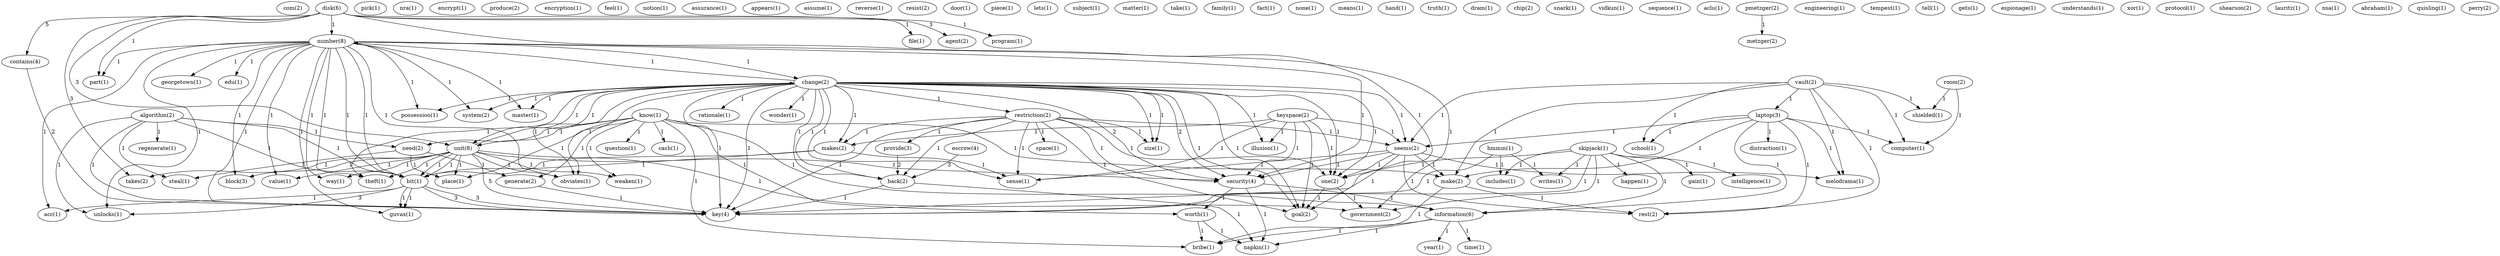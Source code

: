 digraph G {
  com [ label="com(2)" ];
  disk [ label="disk(6)" ];
  number [ label="number(8)" ];
  file [ label="file(1)" ];
  agent [ label="agent(2)" ];
  unit [ label="unit(8)" ];
  part [ label="part(1)" ];
  takes [ label="takes(2)" ];
  contains [ label="contains(4)" ];
  program [ label="program(1)" ];
  key [ label="key(4)" ];
  pick [ label="pick(1)" ];
  keyspace [ label="keyspace(2)" ];
  illusion [ label="illusion(1)" ];
  makes [ label="makes(2)" ];
  seems [ label="seems(2)" ];
  sense [ label="sense(1)" ];
  security [ label="security(4)" ];
  one [ label="one(2)" ];
  goal [ label="goal(2)" ];
  nra [ label="nra(1)" ];
  encrypt [ label="encrypt(1)" ];
  change [ label="change(1)" ];
  master [ label="master(1)" ];
  rationale [ label="rationale(1)" ];
  possession [ label="possession(1)" ];
  system [ label="system(2)" ];
  restriction [ label="restriction(2)" ];
  theft [ label="theft(1)" ];
  wonder [ label="wonder(1)" ];
  obviates [ label="obviates(1)" ];
  size [ label="size(1)" ];
  back [ label="back(2)" ];
  produce [ label="produce(2)" ];
  georgetown [ label="georgetown(1)" ];
  value [ label="value(1)" ];
  block [ label="block(3)" ];
  edu [ label="edu(1)" ];
  bit [ label="bit(11)" ];
  acc [ label="acc(1)" ];
  change [ label="change(2)" ];
  unlocks [ label="unlocks(1)" ];
  bit [ label="bit(1)" ];
  guvax [ label="guvax(1)" ];
  way [ label="way(1)" ];
  government [ label="government(2)" ];
  encryption [ label="encryption(1)" ];
  feel [ label="feel(1)" ];
  notion [ label="notion(1)" ];
  assurance [ label="assurance(1)" ];
  vault [ label="vault(2)" ];
  laptop [ label="laptop(3)" ];
  school [ label="school(1)" ];
  melodrama [ label="melodrama(1)" ];
  make [ label="make(2)" ];
  rest [ label="rest(2)" ];
  computer [ label="computer(1)" ];
  shielded [ label="shielded(1)" ];
  appears [ label="appears(1)" ];
  assume [ label="assume(1)" ];
  reverse [ label="reverse(1)" ];
  resist [ label="resist(2)" ];
  door [ label="door(1)" ];
  piece [ label="piece(1)" ];
  lets [ label="lets(1)" ];
  distraction [ label="distraction(1)" ];
  information [ label="information(6)" ];
  subject [ label="subject(1)" ];
  matter [ label="matter(1)" ];
  take [ label="take(1)" ];
  family [ label="family(1)" ];
  fact [ label="fact(1)" ];
  provide [ label="provide(3)" ];
  space [ label="space(1)" ];
  know [ label="know(1)" ];
  weaken [ label="weaken(1)" ];
  need [ label="need(2)" ];
  place [ label="place(1)" ];
  cash [ label="cash(1)" ];
  generate [ label="generate(2)" ];
  worth [ label="worth(1)" ];
  bribe [ label="bribe(1)" ];
  question [ label="question(1)" ];
  none [ label="none(1)" ];
  means [ label="means(1)" ];
  hand [ label="hand(1)" ];
  truth [ label="truth(1)" ];
  dram [ label="dram(1)" ];
  chip [ label="chip(2)" ];
  snark [ label="snark(1)" ];
  escrow [ label="escrow(4)" ];
  vidkun [ label="vidkun(1)" ];
  sequence [ label="sequence(1)" ];
  aclu [ label="aclu(1)" ];
  pmetzger [ label="pmetzger(2)" ];
  metzger [ label="metzger(2)" ];
  algorithm [ label="algorithm(2)" ];
  steal [ label="steal(1)" ];
  regenerate [ label="regenerate(1)" ];
  engineering [ label="engineering(1)" ];
  tempest [ label="tempest(1)" ];
  tell [ label="tell(1)" ];
  gets [ label="gets(1)" ];
  espionage [ label="espionage(1)" ];
  understands [ label="understands(1)" ];
  xor [ label="xor(1)" ];
  skipjack [ label="skipjack(1)" ];
  gain [ label="gain(1)" ];
  intelligence [ label="intelligence(1)" ];
  happen [ label="happen(1)" ];
  includes [ label="includes(1)" ];
  writes [ label="writes(1)" ];
  protocol [ label="protocol(1)" ];
  napkin [ label="napkin(1)" ];
  shearson [ label="shearson(2)" ];
  hmmm [ label="hmmm(1)" ];
  lauritz [ label="lauritz(1)" ];
  nsa [ label="nsa(1)" ];
  room [ label="room(2)" ];
  year [ label="year(1)" ];
  time [ label="time(1)" ];
  abraham [ label="abraham(1)" ];
  quisling [ label="quisling(1)" ];
  perry [ label="perry(2)" ];
  disk -> number [ label="1" ];
  disk -> file [ label="1" ];
  disk -> agent [ label="3" ];
  disk -> unit [ label="3" ];
  disk -> part [ label="1" ];
  disk -> takes [ label="3" ];
  disk -> contains [ label="5" ];
  disk -> program [ label="1" ];
  disk -> key [ label="1" ];
  keyspace -> illusion [ label="1" ];
  keyspace -> makes [ label="1" ];
  keyspace -> seems [ label="1" ];
  keyspace -> sense [ label="1" ];
  keyspace -> security [ label="1" ];
  keyspace -> one [ label="1" ];
  keyspace -> goal [ label="1" ];
  change -> number [ label="1" ];
  change -> master [ label="1" ];
  change -> rationale [ label="1" ];
  change -> illusion [ label="1" ];
  change -> possession [ label="1" ];
  change -> system [ label="1" ];
  change -> restriction [ label="1" ];
  change -> unit [ label="1" ];
  change -> theft [ label="1" ];
  change -> makes [ label="1" ];
  change -> seems [ label="1" ];
  change -> sense [ label="1" ];
  change -> wonder [ label="1" ];
  change -> obviates [ label="1" ];
  change -> size [ label="1" ];
  change -> back [ label="1" ];
  change -> security [ label="2" ];
  change -> one [ label="1" ];
  change -> goal [ label="1" ];
  change -> key [ label="1" ];
  number -> master [ label="1" ];
  number -> georgetown [ label="1" ];
  number -> possession [ label="1" ];
  number -> system [ label="1" ];
  number -> value [ label="1" ];
  number -> theft [ label="1" ];
  number -> block [ label="1" ];
  number -> edu [ label="1" ];
  number -> bit [ label="1" ];
  number -> acc [ label="1" ];
  number -> change [ label="1" ];
  number -> unlocks [ label="1" ];
  number -> obviates [ label="1" ];
  number -> part [ label="1" ];
  number -> bit [ label="1" ];
  number -> guvax [ label="1" ];
  number -> security [ label="1" ];
  number -> way [ label="1" ];
  number -> government [ label="1" ];
  number -> key [ label="1" ];
  vault -> laptop [ label="1" ];
  vault -> school [ label="1" ];
  vault -> seems [ label="1" ];
  vault -> melodrama [ label="1" ];
  vault -> make [ label="1" ];
  vault -> rest [ label="1" ];
  vault -> computer [ label="1" ];
  vault -> shielded [ label="1" ];
  laptop -> school [ label="1" ];
  laptop -> seems [ label="1" ];
  laptop -> melodrama [ label="1" ];
  laptop -> distraction [ label="1" ];
  laptop -> make [ label="1" ];
  laptop -> rest [ label="1" ];
  laptop -> information [ label="1" ];
  laptop -> computer [ label="1" ];
  restriction -> makes [ label="1" ];
  restriction -> seems [ label="1" ];
  restriction -> sense [ label="1" ];
  restriction -> provide [ label="1" ];
  restriction -> size [ label="1" ];
  restriction -> back [ label="1" ];
  restriction -> security [ label="1" ];
  restriction -> space [ label="1" ];
  restriction -> one [ label="1" ];
  restriction -> goal [ label="1" ];
  restriction -> key [ label="1" ];
  know -> unit [ label="1" ];
  know -> weaken [ label="1" ];
  know -> need [ label="1" ];
  know -> place [ label="1" ];
  know -> make [ label="1" ];
  know -> cash [ label="1" ];
  know -> generate [ label="1" ];
  know -> worth [ label="1" ];
  know -> information [ label="1" ];
  know -> bribe [ label="1" ];
  know -> question [ label="1" ];
  unit -> weaken [ label="1" ];
  unit -> value [ label="1" ];
  unit -> theft [ label="1" ];
  unit -> block [ label="1" ];
  unit -> bit [ label="1" ];
  unit -> change [ label="1" ];
  unit -> obviates [ label="1" ];
  unit -> place [ label="1" ];
  unit -> bit [ label="1" ];
  unit -> takes [ label="1" ];
  unit -> security [ label="1" ];
  unit -> way [ label="1" ];
  unit -> government [ label="1" ];
  unit -> key [ label="5" ];
  makes -> sense [ label="1" ];
  makes -> bit [ label="1" ];
  makes -> bit [ label="1" ];
  seems -> sense [ label="1" ];
  seems -> melodrama [ label="1" ];
  seems -> make [ label="1" ];
  seems -> rest [ label="1" ];
  seems -> security [ label="1" ];
  seems -> one [ label="1" ];
  seems -> goal [ label="1" ];
  escrow -> back [ label="3" ];
  pmetzger -> metzger [ label="1" ];
  algorithm -> bit [ label="1" ];
  algorithm -> need [ label="1" ];
  algorithm -> unlocks [ label="1" ];
  algorithm -> bit [ label="1" ];
  algorithm -> steal [ label="1" ];
  algorithm -> regenerate [ label="1" ];
  algorithm -> key [ label="1" ];
  bit -> acc [ label="1" ];
  bit -> unlocks [ label="3" ];
  bit -> guvax [ label="1" ];
  bit -> key [ label="3" ];
  need -> place [ label="1" ];
  need -> generate [ label="1" ];
  need -> steal [ label="1" ];
  change -> obviates [ label="1" ];
  change -> size [ label="1" ];
  change -> back [ label="1" ];
  change -> security [ label="2" ];
  change -> one [ label="1" ];
  change -> goal [ label="1" ];
  change -> key [ label="1" ];
  provide -> back [ label="2" ];
  bit -> guvax [ label="1" ];
  bit -> key [ label="3" ];
  make -> rest [ label="1" ];
  make -> bribe [ label="1" ];
  skipjack -> gain [ label="1" ];
  skipjack -> intelligence [ label="1" ];
  skipjack -> happen [ label="1" ];
  skipjack -> information [ label="1" ];
  skipjack -> one [ label="1" ];
  skipjack -> includes [ label="1" ];
  skipjack -> writes [ label="1" ];
  skipjack -> government [ label="1" ];
  skipjack -> key [ label="1" ];
  back -> napkin [ label="1" ];
  back -> key [ label="1" ];
  hmmm -> includes [ label="1" ];
  hmmm -> writes [ label="1" ];
  hmmm -> key [ label="1" ];
  generate -> key [ label="1" ];
  contains -> key [ label="2" ];
  security -> worth [ label="1" ];
  security -> information [ label="1" ];
  security -> napkin [ label="1" ];
  worth -> bribe [ label="1" ];
  worth -> napkin [ label="1" ];
  room -> computer [ label="1" ];
  room -> shielded [ label="1" ];
  information -> year [ label="1" ];
  information -> bribe [ label="1" ];
  information -> time [ label="1" ];
  information -> napkin [ label="1" ];
  one -> government [ label="1" ];
  one -> goal [ label="1" ];
}
